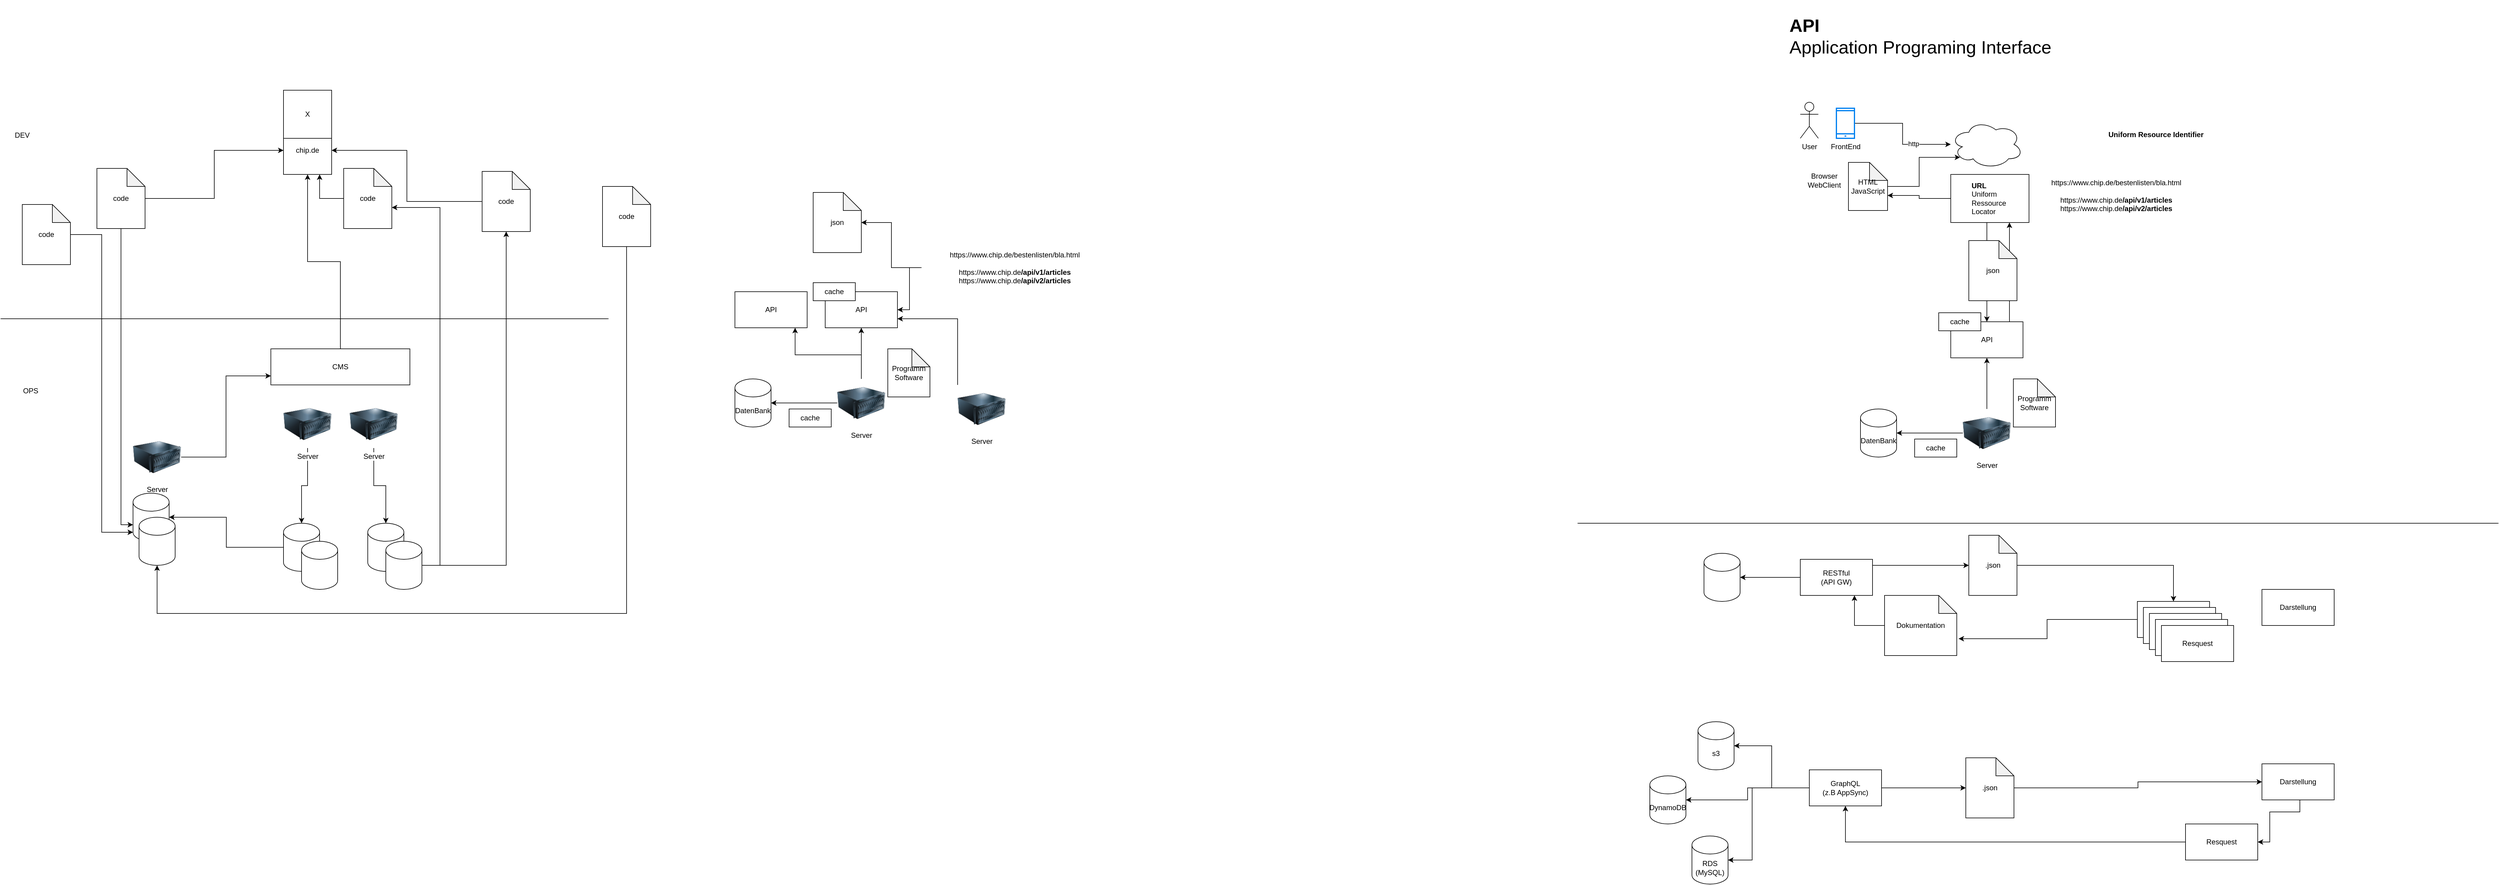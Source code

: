 <mxfile version="24.6.4" type="device">
  <diagram name="Seite-1" id="PUwBF07ftfBeqFrbT5Ts">
    <mxGraphModel dx="5880" dy="2188" grid="1" gridSize="10" guides="1" tooltips="1" connect="1" arrows="1" fold="1" page="1" pageScale="1" pageWidth="827" pageHeight="1169" math="0" shadow="0">
      <root>
        <mxCell id="0" />
        <mxCell id="1" parent="0" />
        <mxCell id="gbSJtvOBGEGAZwpAqEEM-1" value="&lt;b&gt;&lt;font style=&quot;font-size: 30px;&quot;&gt;API&amp;nbsp;&lt;/font&gt;&lt;/b&gt;&lt;div&gt;&lt;font style=&quot;font-size: 30px;&quot;&gt;Application Programing Interface&lt;/font&gt;&lt;/div&gt;" style="text;html=1;align=left;verticalAlign=middle;whiteSpace=wrap;rounded=0;" parent="1" vertex="1">
          <mxGeometry x="40" y="20" width="460" height="120" as="geometry" />
        </mxCell>
        <mxCell id="gbSJtvOBGEGAZwpAqEEM-2" value="" style="ellipse;shape=cloud;whiteSpace=wrap;html=1;" parent="1" vertex="1">
          <mxGeometry x="310" y="220" width="120" height="80" as="geometry" />
        </mxCell>
        <mxCell id="gbSJtvOBGEGAZwpAqEEM-3" value="User" style="shape=umlActor;verticalLabelPosition=bottom;verticalAlign=top;html=1;outlineConnect=0;" parent="1" vertex="1">
          <mxGeometry x="60" y="190" width="30" height="60" as="geometry" />
        </mxCell>
        <mxCell id="gbSJtvOBGEGAZwpAqEEM-5" style="edgeStyle=orthogonalEdgeStyle;rounded=0;orthogonalLoop=1;jettySize=auto;html=1;" parent="1" source="gbSJtvOBGEGAZwpAqEEM-4" target="gbSJtvOBGEGAZwpAqEEM-2" edge="1">
          <mxGeometry relative="1" as="geometry" />
        </mxCell>
        <mxCell id="gbSJtvOBGEGAZwpAqEEM-8" value="http" style="edgeLabel;html=1;align=center;verticalAlign=middle;resizable=0;points=[];" parent="gbSJtvOBGEGAZwpAqEEM-5" vertex="1" connectable="0">
          <mxGeometry x="0.364" y="1" relative="1" as="geometry">
            <mxPoint as="offset" />
          </mxGeometry>
        </mxCell>
        <mxCell id="gbSJtvOBGEGAZwpAqEEM-4" value="FrontEnd" style="html=1;verticalLabelPosition=bottom;align=center;labelBackgroundColor=#ffffff;verticalAlign=top;strokeWidth=2;strokeColor=#0080F0;shadow=0;dashed=0;shape=mxgraph.ios7.icons.smartphone;" parent="1" vertex="1">
          <mxGeometry x="120" y="200" width="30" height="50" as="geometry" />
        </mxCell>
        <mxCell id="gbSJtvOBGEGAZwpAqEEM-19" style="edgeStyle=orthogonalEdgeStyle;rounded=0;orthogonalLoop=1;jettySize=auto;html=1;" parent="1" source="gbSJtvOBGEGAZwpAqEEM-6" target="gbSJtvOBGEGAZwpAqEEM-7" edge="1">
          <mxGeometry relative="1" as="geometry" />
        </mxCell>
        <mxCell id="gbSJtvOBGEGAZwpAqEEM-20" style="edgeStyle=orthogonalEdgeStyle;rounded=0;orthogonalLoop=1;jettySize=auto;html=1;" parent="1" source="gbSJtvOBGEGAZwpAqEEM-6" target="gbSJtvOBGEGAZwpAqEEM-11" edge="1">
          <mxGeometry relative="1" as="geometry" />
        </mxCell>
        <mxCell id="gbSJtvOBGEGAZwpAqEEM-6" value="Server" style="image;html=1;image=img/lib/clip_art/computers/Server_128x128.png" parent="1" vertex="1">
          <mxGeometry x="330" y="700" width="80" height="80" as="geometry" />
        </mxCell>
        <mxCell id="gbSJtvOBGEGAZwpAqEEM-7" value="DatenBank" style="shape=cylinder3;whiteSpace=wrap;html=1;boundedLbl=1;backgroundOutline=1;size=15;" parent="1" vertex="1">
          <mxGeometry x="160" y="700" width="60" height="80" as="geometry" />
        </mxCell>
        <mxCell id="gbSJtvOBGEGAZwpAqEEM-9" value="&lt;div&gt;Browser&lt;/div&gt;&lt;div&gt;WebClient&lt;/div&gt;" style="text;html=1;align=center;verticalAlign=middle;whiteSpace=wrap;rounded=0;" parent="1" vertex="1">
          <mxGeometry x="60" y="290" width="80" height="60" as="geometry" />
        </mxCell>
        <mxCell id="gbSJtvOBGEGAZwpAqEEM-10" value="HTML&lt;div&gt;JavaScript&lt;/div&gt;" style="shape=note;whiteSpace=wrap;html=1;backgroundOutline=1;darkOpacity=0.05;" parent="1" vertex="1">
          <mxGeometry x="140" y="290" width="65" height="80" as="geometry" />
        </mxCell>
        <mxCell id="gbSJtvOBGEGAZwpAqEEM-23" style="edgeStyle=orthogonalEdgeStyle;rounded=0;orthogonalLoop=1;jettySize=auto;html=1;entryX=0.75;entryY=1;entryDx=0;entryDy=0;" parent="1" source="gbSJtvOBGEGAZwpAqEEM-11" target="gbSJtvOBGEGAZwpAqEEM-12" edge="1">
          <mxGeometry relative="1" as="geometry">
            <Array as="points">
              <mxPoint x="408" y="473" />
            </Array>
          </mxGeometry>
        </mxCell>
        <mxCell id="gbSJtvOBGEGAZwpAqEEM-11" value="API" style="rounded=0;whiteSpace=wrap;html=1;" parent="1" vertex="1">
          <mxGeometry x="310" y="555" width="120" height="60" as="geometry" />
        </mxCell>
        <mxCell id="gbSJtvOBGEGAZwpAqEEM-22" style="edgeStyle=orthogonalEdgeStyle;rounded=0;orthogonalLoop=1;jettySize=auto;html=1;" parent="1" source="gbSJtvOBGEGAZwpAqEEM-12" target="gbSJtvOBGEGAZwpAqEEM-11" edge="1">
          <mxGeometry relative="1" as="geometry">
            <Array as="points">
              <mxPoint x="370" y="430" />
              <mxPoint x="370" y="430" />
            </Array>
          </mxGeometry>
        </mxCell>
        <mxCell id="gbSJtvOBGEGAZwpAqEEM-12" value="&lt;div style=&quot;text-align: left;&quot;&gt;&lt;b&gt;&lt;span style=&quot;background-color: initial;&quot;&gt;URL&lt;/span&gt;&lt;br&gt;&lt;/b&gt;&lt;/div&gt;&lt;div style=&quot;text-align: left;&quot;&gt;&lt;span style=&quot;background-color: initial;&quot;&gt;Uniform&amp;nbsp;&lt;/span&gt;&lt;/div&gt;&lt;div style=&quot;text-align: left;&quot;&gt;&lt;span style=&quot;background-color: initial;&quot;&gt;Ressource&amp;nbsp;&lt;/span&gt;&lt;/div&gt;&lt;div style=&quot;text-align: left;&quot;&gt;&lt;span style=&quot;background-color: initial;&quot;&gt;Locator&lt;/span&gt;&lt;/div&gt;" style="rounded=0;whiteSpace=wrap;html=1;" parent="1" vertex="1">
          <mxGeometry x="310" y="310" width="130" height="80" as="geometry" />
        </mxCell>
        <mxCell id="gbSJtvOBGEGAZwpAqEEM-13" style="edgeStyle=orthogonalEdgeStyle;rounded=0;orthogonalLoop=1;jettySize=auto;html=1;entryX=0;entryY=0;entryDx=65;entryDy=55;entryPerimeter=0;" parent="1" source="gbSJtvOBGEGAZwpAqEEM-12" target="gbSJtvOBGEGAZwpAqEEM-10" edge="1">
          <mxGeometry relative="1" as="geometry" />
        </mxCell>
        <mxCell id="gbSJtvOBGEGAZwpAqEEM-14" style="edgeStyle=orthogonalEdgeStyle;rounded=0;orthogonalLoop=1;jettySize=auto;html=1;entryX=0.13;entryY=0.77;entryDx=0;entryDy=0;entryPerimeter=0;" parent="1" source="gbSJtvOBGEGAZwpAqEEM-10" target="gbSJtvOBGEGAZwpAqEEM-2" edge="1">
          <mxGeometry relative="1" as="geometry" />
        </mxCell>
        <mxCell id="gbSJtvOBGEGAZwpAqEEM-16" value="https://www.chip.de/bestenlisten/bla.html&lt;div&gt;&lt;br&gt;&lt;/div&gt;&lt;div&gt;https://www.chip.de&lt;b&gt;/api/v1/articles&lt;/b&gt;&lt;br&gt;&lt;/div&gt;&lt;div&gt;https://www.chip.de&lt;b&gt;/api/v2/articles&lt;/b&gt;&lt;b&gt;&lt;br&gt;&lt;/b&gt;&lt;/div&gt;" style="text;html=1;align=center;verticalAlign=middle;whiteSpace=wrap;rounded=0;" parent="1" vertex="1">
          <mxGeometry x="430" y="300" width="310" height="90" as="geometry" />
        </mxCell>
        <mxCell id="gbSJtvOBGEGAZwpAqEEM-17" value="&lt;b&gt;Uniform Resource Identifier&lt;/b&gt;" style="text;whiteSpace=wrap;html=1;" parent="1" vertex="1">
          <mxGeometry x="570" y="230" width="190" height="40" as="geometry" />
        </mxCell>
        <mxCell id="gbSJtvOBGEGAZwpAqEEM-21" value="Programm&lt;div&gt;Software&lt;/div&gt;" style="shape=note;whiteSpace=wrap;html=1;backgroundOutline=1;darkOpacity=0.05;" parent="1" vertex="1">
          <mxGeometry x="414" y="650" width="70" height="80" as="geometry" />
        </mxCell>
        <mxCell id="gbSJtvOBGEGAZwpAqEEM-24" value="json" style="shape=note;whiteSpace=wrap;html=1;backgroundOutline=1;darkOpacity=0.05;" parent="1" vertex="1">
          <mxGeometry x="340" y="420" width="80" height="100" as="geometry" />
        </mxCell>
        <mxCell id="gbSJtvOBGEGAZwpAqEEM-25" value="RESTful&lt;div&gt;(API GW)&lt;/div&gt;" style="rounded=0;whiteSpace=wrap;html=1;" parent="1" vertex="1">
          <mxGeometry x="60" y="950" width="120" height="60" as="geometry" />
        </mxCell>
        <mxCell id="gbSJtvOBGEGAZwpAqEEM-26" value="" style="endArrow=none;html=1;rounded=0;" parent="1" edge="1">
          <mxGeometry width="50" height="50" relative="1" as="geometry">
            <mxPoint x="-310" y="890" as="sourcePoint" />
            <mxPoint x="1220" y="890" as="targetPoint" />
          </mxGeometry>
        </mxCell>
        <mxCell id="gbSJtvOBGEGAZwpAqEEM-31" style="edgeStyle=orthogonalEdgeStyle;rounded=0;orthogonalLoop=1;jettySize=auto;html=1;entryX=0.75;entryY=1;entryDx=0;entryDy=0;" parent="1" source="gbSJtvOBGEGAZwpAqEEM-27" target="gbSJtvOBGEGAZwpAqEEM-25" edge="1">
          <mxGeometry relative="1" as="geometry" />
        </mxCell>
        <mxCell id="gbSJtvOBGEGAZwpAqEEM-27" value="Dokumentation" style="shape=note;whiteSpace=wrap;html=1;backgroundOutline=1;darkOpacity=0.05;" parent="1" vertex="1">
          <mxGeometry x="200" y="1010" width="120" height="100" as="geometry" />
        </mxCell>
        <mxCell id="gbSJtvOBGEGAZwpAqEEM-28" value="Resquest" style="rounded=0;whiteSpace=wrap;html=1;" parent="1" vertex="1">
          <mxGeometry x="620" y="1020" width="120" height="60" as="geometry" />
        </mxCell>
        <mxCell id="gbSJtvOBGEGAZwpAqEEM-30" style="edgeStyle=orthogonalEdgeStyle;rounded=0;orthogonalLoop=1;jettySize=auto;html=1;entryX=1.025;entryY=0.72;entryDx=0;entryDy=0;entryPerimeter=0;" parent="1" source="gbSJtvOBGEGAZwpAqEEM-28" target="gbSJtvOBGEGAZwpAqEEM-27" edge="1">
          <mxGeometry relative="1" as="geometry" />
        </mxCell>
        <mxCell id="gbSJtvOBGEGAZwpAqEEM-34" style="edgeStyle=orthogonalEdgeStyle;rounded=0;orthogonalLoop=1;jettySize=auto;html=1;" parent="1" source="gbSJtvOBGEGAZwpAqEEM-32" target="gbSJtvOBGEGAZwpAqEEM-28" edge="1">
          <mxGeometry relative="1" as="geometry" />
        </mxCell>
        <mxCell id="gbSJtvOBGEGAZwpAqEEM-32" value=".json" style="shape=note;whiteSpace=wrap;html=1;backgroundOutline=1;darkOpacity=0.05;" parent="1" vertex="1">
          <mxGeometry x="340" y="910" width="80" height="100" as="geometry" />
        </mxCell>
        <mxCell id="gbSJtvOBGEGAZwpAqEEM-33" style="edgeStyle=orthogonalEdgeStyle;rounded=0;orthogonalLoop=1;jettySize=auto;html=1;entryX=0;entryY=0.5;entryDx=0;entryDy=0;entryPerimeter=0;" parent="1" source="gbSJtvOBGEGAZwpAqEEM-25" target="gbSJtvOBGEGAZwpAqEEM-32" edge="1">
          <mxGeometry relative="1" as="geometry">
            <Array as="points">
              <mxPoint x="220" y="960" />
              <mxPoint x="220" y="960" />
            </Array>
          </mxGeometry>
        </mxCell>
        <mxCell id="gbSJtvOBGEGAZwpAqEEM-47" style="edgeStyle=orthogonalEdgeStyle;rounded=0;orthogonalLoop=1;jettySize=auto;html=1;" parent="1" source="gbSJtvOBGEGAZwpAqEEM-35" target="gbSJtvOBGEGAZwpAqEEM-36" edge="1">
          <mxGeometry relative="1" as="geometry" />
        </mxCell>
        <mxCell id="gbSJtvOBGEGAZwpAqEEM-53" style="edgeStyle=orthogonalEdgeStyle;rounded=0;orthogonalLoop=1;jettySize=auto;html=1;" parent="1" source="gbSJtvOBGEGAZwpAqEEM-35" target="gbSJtvOBGEGAZwpAqEEM-50" edge="1">
          <mxGeometry relative="1" as="geometry" />
        </mxCell>
        <mxCell id="gbSJtvOBGEGAZwpAqEEM-54" style="edgeStyle=orthogonalEdgeStyle;rounded=0;orthogonalLoop=1;jettySize=auto;html=1;" parent="1" source="gbSJtvOBGEGAZwpAqEEM-35" target="gbSJtvOBGEGAZwpAqEEM-52" edge="1">
          <mxGeometry relative="1" as="geometry" />
        </mxCell>
        <mxCell id="gbSJtvOBGEGAZwpAqEEM-55" style="edgeStyle=orthogonalEdgeStyle;rounded=0;orthogonalLoop=1;jettySize=auto;html=1;" parent="1" source="gbSJtvOBGEGAZwpAqEEM-35" target="gbSJtvOBGEGAZwpAqEEM-51" edge="1">
          <mxGeometry relative="1" as="geometry">
            <Array as="points">
              <mxPoint x="-20" y="1330" />
              <mxPoint x="-20" y="1450" />
            </Array>
          </mxGeometry>
        </mxCell>
        <mxCell id="gbSJtvOBGEGAZwpAqEEM-35" value="GraphQL&lt;div&gt;(z.B AppSync)&lt;/div&gt;" style="rounded=0;whiteSpace=wrap;html=1;" parent="1" vertex="1">
          <mxGeometry x="75" y="1300" width="120" height="60" as="geometry" />
        </mxCell>
        <mxCell id="gbSJtvOBGEGAZwpAqEEM-43" style="edgeStyle=orthogonalEdgeStyle;rounded=0;orthogonalLoop=1;jettySize=auto;html=1;entryX=0;entryY=0.5;entryDx=0;entryDy=0;" parent="1" source="gbSJtvOBGEGAZwpAqEEM-36" target="gbSJtvOBGEGAZwpAqEEM-42" edge="1">
          <mxGeometry relative="1" as="geometry" />
        </mxCell>
        <mxCell id="gbSJtvOBGEGAZwpAqEEM-36" value=".json" style="shape=note;whiteSpace=wrap;html=1;backgroundOutline=1;darkOpacity=0.05;" parent="1" vertex="1">
          <mxGeometry x="335" y="1280" width="80" height="100" as="geometry" />
        </mxCell>
        <mxCell id="gbSJtvOBGEGAZwpAqEEM-37" value="Resquest" style="rounded=0;whiteSpace=wrap;html=1;" parent="1" vertex="1">
          <mxGeometry x="630" y="1030" width="120" height="60" as="geometry" />
        </mxCell>
        <mxCell id="gbSJtvOBGEGAZwpAqEEM-38" value="Resquest" style="rounded=0;whiteSpace=wrap;html=1;" parent="1" vertex="1">
          <mxGeometry x="640" y="1040" width="120" height="60" as="geometry" />
        </mxCell>
        <mxCell id="gbSJtvOBGEGAZwpAqEEM-39" value="Resquest" style="rounded=0;whiteSpace=wrap;html=1;" parent="1" vertex="1">
          <mxGeometry x="650" y="1050" width="120" height="60" as="geometry" />
        </mxCell>
        <mxCell id="gbSJtvOBGEGAZwpAqEEM-40" value="Resquest" style="rounded=0;whiteSpace=wrap;html=1;" parent="1" vertex="1">
          <mxGeometry x="660" y="1060" width="120" height="60" as="geometry" />
        </mxCell>
        <mxCell id="gbSJtvOBGEGAZwpAqEEM-41" value="Darstellung" style="rounded=0;whiteSpace=wrap;html=1;" parent="1" vertex="1">
          <mxGeometry x="827" y="1000" width="120" height="60" as="geometry" />
        </mxCell>
        <mxCell id="gbSJtvOBGEGAZwpAqEEM-45" style="edgeStyle=orthogonalEdgeStyle;rounded=0;orthogonalLoop=1;jettySize=auto;html=1;entryX=1;entryY=0.5;entryDx=0;entryDy=0;" parent="1" source="gbSJtvOBGEGAZwpAqEEM-42" target="gbSJtvOBGEGAZwpAqEEM-44" edge="1">
          <mxGeometry relative="1" as="geometry">
            <Array as="points">
              <mxPoint x="890" y="1370" />
              <mxPoint x="840" y="1370" />
              <mxPoint x="840" y="1420" />
            </Array>
          </mxGeometry>
        </mxCell>
        <mxCell id="gbSJtvOBGEGAZwpAqEEM-42" value="Darstellung" style="rounded=0;whiteSpace=wrap;html=1;" parent="1" vertex="1">
          <mxGeometry x="827" y="1290" width="120" height="60" as="geometry" />
        </mxCell>
        <mxCell id="gbSJtvOBGEGAZwpAqEEM-46" style="edgeStyle=orthogonalEdgeStyle;rounded=0;orthogonalLoop=1;jettySize=auto;html=1;" parent="1" source="gbSJtvOBGEGAZwpAqEEM-44" target="gbSJtvOBGEGAZwpAqEEM-35" edge="1">
          <mxGeometry relative="1" as="geometry" />
        </mxCell>
        <mxCell id="gbSJtvOBGEGAZwpAqEEM-44" value="Resquest" style="rounded=0;whiteSpace=wrap;html=1;" parent="1" vertex="1">
          <mxGeometry x="700" y="1390" width="120" height="60" as="geometry" />
        </mxCell>
        <mxCell id="gbSJtvOBGEGAZwpAqEEM-48" value="" style="shape=cylinder3;whiteSpace=wrap;html=1;boundedLbl=1;backgroundOutline=1;size=15;" parent="1" vertex="1">
          <mxGeometry x="-100" y="940" width="60" height="80" as="geometry" />
        </mxCell>
        <mxCell id="gbSJtvOBGEGAZwpAqEEM-49" style="edgeStyle=orthogonalEdgeStyle;rounded=0;orthogonalLoop=1;jettySize=auto;html=1;entryX=1;entryY=0.5;entryDx=0;entryDy=0;entryPerimeter=0;" parent="1" source="gbSJtvOBGEGAZwpAqEEM-25" target="gbSJtvOBGEGAZwpAqEEM-48" edge="1">
          <mxGeometry relative="1" as="geometry" />
        </mxCell>
        <mxCell id="gbSJtvOBGEGAZwpAqEEM-50" value="s3" style="shape=cylinder3;whiteSpace=wrap;html=1;boundedLbl=1;backgroundOutline=1;size=15;" parent="1" vertex="1">
          <mxGeometry x="-110" y="1220" width="60" height="80" as="geometry" />
        </mxCell>
        <mxCell id="gbSJtvOBGEGAZwpAqEEM-51" value="RDS (MySQL)" style="shape=cylinder3;whiteSpace=wrap;html=1;boundedLbl=1;backgroundOutline=1;size=15;" parent="1" vertex="1">
          <mxGeometry x="-120" y="1410" width="60" height="80" as="geometry" />
        </mxCell>
        <mxCell id="gbSJtvOBGEGAZwpAqEEM-52" value="DynamoDB" style="shape=cylinder3;whiteSpace=wrap;html=1;boundedLbl=1;backgroundOutline=1;size=15;" parent="1" vertex="1">
          <mxGeometry x="-190" y="1310" width="60" height="80" as="geometry" />
        </mxCell>
        <mxCell id="gbSJtvOBGEGAZwpAqEEM-56" value="cache" style="rounded=0;whiteSpace=wrap;html=1;" parent="1" vertex="1">
          <mxGeometry x="250" y="750" width="70" height="30" as="geometry" />
        </mxCell>
        <mxCell id="gbSJtvOBGEGAZwpAqEEM-57" value="cache" style="rounded=0;whiteSpace=wrap;html=1;" parent="1" vertex="1">
          <mxGeometry x="290" y="540" width="70" height="30" as="geometry" />
        </mxCell>
        <mxCell id="gbSJtvOBGEGAZwpAqEEM-58" style="edgeStyle=orthogonalEdgeStyle;rounded=0;orthogonalLoop=1;jettySize=auto;html=1;" parent="1" source="gbSJtvOBGEGAZwpAqEEM-60" target="gbSJtvOBGEGAZwpAqEEM-61" edge="1">
          <mxGeometry relative="1" as="geometry" />
        </mxCell>
        <mxCell id="gbSJtvOBGEGAZwpAqEEM-59" style="edgeStyle=orthogonalEdgeStyle;rounded=0;orthogonalLoop=1;jettySize=auto;html=1;" parent="1" source="gbSJtvOBGEGAZwpAqEEM-60" target="gbSJtvOBGEGAZwpAqEEM-62" edge="1">
          <mxGeometry relative="1" as="geometry" />
        </mxCell>
        <mxCell id="gbSJtvOBGEGAZwpAqEEM-101" style="edgeStyle=orthogonalEdgeStyle;rounded=0;orthogonalLoop=1;jettySize=auto;html=1;" parent="1" source="gbSJtvOBGEGAZwpAqEEM-60" target="gbSJtvOBGEGAZwpAqEEM-100" edge="1">
          <mxGeometry relative="1" as="geometry">
            <Array as="points">
              <mxPoint x="-1500" y="610" />
              <mxPoint x="-1610" y="610" />
            </Array>
          </mxGeometry>
        </mxCell>
        <mxCell id="gbSJtvOBGEGAZwpAqEEM-60" value="Server" style="image;html=1;image=img/lib/clip_art/computers/Server_128x128.png" parent="1" vertex="1">
          <mxGeometry x="-1540" y="650" width="80" height="80" as="geometry" />
        </mxCell>
        <mxCell id="gbSJtvOBGEGAZwpAqEEM-61" value="DatenBank" style="shape=cylinder3;whiteSpace=wrap;html=1;boundedLbl=1;backgroundOutline=1;size=15;" parent="1" vertex="1">
          <mxGeometry x="-1710" y="650" width="60" height="80" as="geometry" />
        </mxCell>
        <mxCell id="gbSJtvOBGEGAZwpAqEEM-62" value="API" style="rounded=0;whiteSpace=wrap;html=1;" parent="1" vertex="1">
          <mxGeometry x="-1560" y="505" width="120" height="60" as="geometry" />
        </mxCell>
        <mxCell id="gbSJtvOBGEGAZwpAqEEM-63" value="Programm&lt;div&gt;Software&lt;/div&gt;" style="shape=note;whiteSpace=wrap;html=1;backgroundOutline=1;darkOpacity=0.05;" parent="1" vertex="1">
          <mxGeometry x="-1456" y="600" width="70" height="80" as="geometry" />
        </mxCell>
        <mxCell id="gbSJtvOBGEGAZwpAqEEM-64" value="json" style="shape=note;whiteSpace=wrap;html=1;backgroundOutline=1;darkOpacity=0.05;" parent="1" vertex="1">
          <mxGeometry x="-1580" y="340" width="80" height="100" as="geometry" />
        </mxCell>
        <mxCell id="gbSJtvOBGEGAZwpAqEEM-65" value="cache" style="rounded=0;whiteSpace=wrap;html=1;" parent="1" vertex="1">
          <mxGeometry x="-1620" y="700" width="70" height="30" as="geometry" />
        </mxCell>
        <mxCell id="gbSJtvOBGEGAZwpAqEEM-66" value="cache" style="rounded=0;whiteSpace=wrap;html=1;" parent="1" vertex="1">
          <mxGeometry x="-1580" y="490" width="70" height="30" as="geometry" />
        </mxCell>
        <mxCell id="gbSJtvOBGEGAZwpAqEEM-73" style="edgeStyle=orthogonalEdgeStyle;rounded=0;orthogonalLoop=1;jettySize=auto;html=1;" parent="1" source="gbSJtvOBGEGAZwpAqEEM-67" target="gbSJtvOBGEGAZwpAqEEM-72" edge="1">
          <mxGeometry relative="1" as="geometry" />
        </mxCell>
        <mxCell id="gbSJtvOBGEGAZwpAqEEM-67" value="Server" style="image;html=1;image=img/lib/clip_art/computers/Server_128x128.png" parent="1" vertex="1">
          <mxGeometry x="-2460" y="685" width="80" height="80" as="geometry" />
        </mxCell>
        <mxCell id="gbSJtvOBGEGAZwpAqEEM-77" style="edgeStyle=orthogonalEdgeStyle;rounded=0;orthogonalLoop=1;jettySize=auto;html=1;" parent="1" source="gbSJtvOBGEGAZwpAqEEM-68" target="gbSJtvOBGEGAZwpAqEEM-75" edge="1">
          <mxGeometry relative="1" as="geometry" />
        </mxCell>
        <mxCell id="gbSJtvOBGEGAZwpAqEEM-68" value="Server" style="image;html=1;image=img/lib/clip_art/computers/Server_128x128.png" parent="1" vertex="1">
          <mxGeometry x="-2350" y="685" width="80" height="80" as="geometry" />
        </mxCell>
        <mxCell id="gbSJtvOBGEGAZwpAqEEM-69" value="chip.de" style="whiteSpace=wrap;html=1;aspect=fixed;" parent="1" vertex="1">
          <mxGeometry x="-2460" y="230" width="80" height="80" as="geometry" />
        </mxCell>
        <mxCell id="gbSJtvOBGEGAZwpAqEEM-71" style="edgeStyle=orthogonalEdgeStyle;rounded=0;orthogonalLoop=1;jettySize=auto;html=1;" parent="1" source="gbSJtvOBGEGAZwpAqEEM-70" target="gbSJtvOBGEGAZwpAqEEM-69" edge="1">
          <mxGeometry relative="1" as="geometry" />
        </mxCell>
        <mxCell id="gbSJtvOBGEGAZwpAqEEM-70" value="CMS" style="rounded=0;whiteSpace=wrap;html=1;" parent="1" vertex="1">
          <mxGeometry x="-2481" y="600" width="231" height="60" as="geometry" />
        </mxCell>
        <mxCell id="gbSJtvOBGEGAZwpAqEEM-89" style="edgeStyle=orthogonalEdgeStyle;rounded=0;orthogonalLoop=1;jettySize=auto;html=1;" parent="1" source="gbSJtvOBGEGAZwpAqEEM-72" target="gbSJtvOBGEGAZwpAqEEM-87" edge="1">
          <mxGeometry relative="1" as="geometry" />
        </mxCell>
        <mxCell id="gbSJtvOBGEGAZwpAqEEM-72" value="" style="shape=cylinder3;whiteSpace=wrap;html=1;boundedLbl=1;backgroundOutline=1;size=15;" parent="1" vertex="1">
          <mxGeometry x="-2460" y="890" width="60" height="80" as="geometry" />
        </mxCell>
        <mxCell id="gbSJtvOBGEGAZwpAqEEM-74" value="" style="shape=cylinder3;whiteSpace=wrap;html=1;boundedLbl=1;backgroundOutline=1;size=15;" parent="1" vertex="1">
          <mxGeometry x="-2430" y="920" width="60" height="80" as="geometry" />
        </mxCell>
        <mxCell id="gbSJtvOBGEGAZwpAqEEM-75" value="" style="shape=cylinder3;whiteSpace=wrap;html=1;boundedLbl=1;backgroundOutline=1;size=15;" parent="1" vertex="1">
          <mxGeometry x="-2320" y="890" width="60" height="80" as="geometry" />
        </mxCell>
        <mxCell id="gbSJtvOBGEGAZwpAqEEM-76" value="" style="shape=cylinder3;whiteSpace=wrap;html=1;boundedLbl=1;backgroundOutline=1;size=15;" parent="1" vertex="1">
          <mxGeometry x="-2290" y="920" width="60" height="80" as="geometry" />
        </mxCell>
        <mxCell id="gbSJtvOBGEGAZwpAqEEM-79" style="edgeStyle=orthogonalEdgeStyle;rounded=0;orthogonalLoop=1;jettySize=auto;html=1;entryX=0.75;entryY=1;entryDx=0;entryDy=0;" parent="1" source="gbSJtvOBGEGAZwpAqEEM-78" target="gbSJtvOBGEGAZwpAqEEM-69" edge="1">
          <mxGeometry relative="1" as="geometry" />
        </mxCell>
        <mxCell id="gbSJtvOBGEGAZwpAqEEM-78" value="code" style="shape=note;whiteSpace=wrap;html=1;backgroundOutline=1;darkOpacity=0.05;" parent="1" vertex="1">
          <mxGeometry x="-2360" y="300" width="80" height="100" as="geometry" />
        </mxCell>
        <mxCell id="gbSJtvOBGEGAZwpAqEEM-80" style="edgeStyle=orthogonalEdgeStyle;rounded=0;orthogonalLoop=1;jettySize=auto;html=1;entryX=0;entryY=0;entryDx=80;entryDy=65;entryPerimeter=0;" parent="1" source="gbSJtvOBGEGAZwpAqEEM-76" target="gbSJtvOBGEGAZwpAqEEM-78" edge="1">
          <mxGeometry relative="1" as="geometry">
            <Array as="points">
              <mxPoint x="-2200" y="960" />
              <mxPoint x="-2200" y="365" />
            </Array>
          </mxGeometry>
        </mxCell>
        <mxCell id="gbSJtvOBGEGAZwpAqEEM-83" style="edgeStyle=orthogonalEdgeStyle;rounded=0;orthogonalLoop=1;jettySize=auto;html=1;" parent="1" source="gbSJtvOBGEGAZwpAqEEM-81" target="gbSJtvOBGEGAZwpAqEEM-69" edge="1">
          <mxGeometry relative="1" as="geometry" />
        </mxCell>
        <mxCell id="gbSJtvOBGEGAZwpAqEEM-81" value="code" style="shape=note;whiteSpace=wrap;html=1;backgroundOutline=1;darkOpacity=0.05;" parent="1" vertex="1">
          <mxGeometry x="-2130" y="305" width="80" height="100" as="geometry" />
        </mxCell>
        <mxCell id="gbSJtvOBGEGAZwpAqEEM-82" style="edgeStyle=orthogonalEdgeStyle;rounded=0;orthogonalLoop=1;jettySize=auto;html=1;entryX=0.5;entryY=1;entryDx=0;entryDy=0;entryPerimeter=0;" parent="1" source="gbSJtvOBGEGAZwpAqEEM-76" target="gbSJtvOBGEGAZwpAqEEM-81" edge="1">
          <mxGeometry relative="1" as="geometry" />
        </mxCell>
        <mxCell id="gbSJtvOBGEGAZwpAqEEM-85" style="edgeStyle=orthogonalEdgeStyle;rounded=0;orthogonalLoop=1;jettySize=auto;html=1;entryX=0;entryY=0.5;entryDx=0;entryDy=0;" parent="1" source="gbSJtvOBGEGAZwpAqEEM-84" target="gbSJtvOBGEGAZwpAqEEM-69" edge="1">
          <mxGeometry relative="1" as="geometry" />
        </mxCell>
        <mxCell id="gbSJtvOBGEGAZwpAqEEM-84" value="code" style="shape=note;whiteSpace=wrap;html=1;backgroundOutline=1;darkOpacity=0.05;" parent="1" vertex="1">
          <mxGeometry x="-2770" y="300" width="80" height="100" as="geometry" />
        </mxCell>
        <mxCell id="gbSJtvOBGEGAZwpAqEEM-90" style="edgeStyle=orthogonalEdgeStyle;rounded=0;orthogonalLoop=1;jettySize=auto;html=1;entryX=0;entryY=0.75;entryDx=0;entryDy=0;" parent="1" source="gbSJtvOBGEGAZwpAqEEM-86" target="gbSJtvOBGEGAZwpAqEEM-70" edge="1">
          <mxGeometry relative="1" as="geometry" />
        </mxCell>
        <mxCell id="gbSJtvOBGEGAZwpAqEEM-86" value="Server" style="image;html=1;image=img/lib/clip_art/computers/Server_128x128.png" parent="1" vertex="1">
          <mxGeometry x="-2710" y="740" width="80" height="80" as="geometry" />
        </mxCell>
        <mxCell id="gbSJtvOBGEGAZwpAqEEM-87" value="" style="shape=cylinder3;whiteSpace=wrap;html=1;boundedLbl=1;backgroundOutline=1;size=15;" parent="1" vertex="1">
          <mxGeometry x="-2710" y="840" width="60" height="80" as="geometry" />
        </mxCell>
        <mxCell id="gbSJtvOBGEGAZwpAqEEM-88" style="edgeStyle=orthogonalEdgeStyle;rounded=0;orthogonalLoop=1;jettySize=auto;html=1;entryX=0;entryY=0;entryDx=0;entryDy=52.5;entryPerimeter=0;" parent="1" source="gbSJtvOBGEGAZwpAqEEM-84" target="gbSJtvOBGEGAZwpAqEEM-87" edge="1">
          <mxGeometry relative="1" as="geometry" />
        </mxCell>
        <mxCell id="gbSJtvOBGEGAZwpAqEEM-91" value="code" style="shape=note;whiteSpace=wrap;html=1;backgroundOutline=1;darkOpacity=0.05;" parent="1" vertex="1">
          <mxGeometry x="-2894" y="360" width="80" height="100" as="geometry" />
        </mxCell>
        <mxCell id="gbSJtvOBGEGAZwpAqEEM-92" style="edgeStyle=orthogonalEdgeStyle;rounded=0;orthogonalLoop=1;jettySize=auto;html=1;entryX=0;entryY=1;entryDx=0;entryDy=-15;entryPerimeter=0;" parent="1" source="gbSJtvOBGEGAZwpAqEEM-91" target="gbSJtvOBGEGAZwpAqEEM-87" edge="1">
          <mxGeometry relative="1" as="geometry" />
        </mxCell>
        <mxCell id="gbSJtvOBGEGAZwpAqEEM-93" value="X" style="whiteSpace=wrap;html=1;aspect=fixed;" parent="1" vertex="1">
          <mxGeometry x="-2460" y="170" width="80" height="80" as="geometry" />
        </mxCell>
        <mxCell id="gbSJtvOBGEGAZwpAqEEM-94" value="" style="endArrow=none;html=1;rounded=0;" parent="1" edge="1">
          <mxGeometry width="50" height="50" relative="1" as="geometry">
            <mxPoint x="-2930" y="550" as="sourcePoint" />
            <mxPoint x="-1920" y="550" as="targetPoint" />
          </mxGeometry>
        </mxCell>
        <mxCell id="gbSJtvOBGEGAZwpAqEEM-95" value="" style="shape=cylinder3;whiteSpace=wrap;html=1;boundedLbl=1;backgroundOutline=1;size=15;" parent="1" vertex="1">
          <mxGeometry x="-2700" y="880" width="60" height="80" as="geometry" />
        </mxCell>
        <mxCell id="gbSJtvOBGEGAZwpAqEEM-96" value="DEV" style="text;html=1;align=center;verticalAlign=middle;whiteSpace=wrap;rounded=0;" parent="1" vertex="1">
          <mxGeometry x="-2924" y="230" width="60" height="30" as="geometry" />
        </mxCell>
        <mxCell id="gbSJtvOBGEGAZwpAqEEM-97" value="OPS" style="text;html=1;align=center;verticalAlign=middle;whiteSpace=wrap;rounded=0;" parent="1" vertex="1">
          <mxGeometry x="-2910" y="655" width="60" height="30" as="geometry" />
        </mxCell>
        <mxCell id="gbSJtvOBGEGAZwpAqEEM-98" value="code" style="shape=note;whiteSpace=wrap;html=1;backgroundOutline=1;darkOpacity=0.05;" parent="1" vertex="1">
          <mxGeometry x="-1930" y="330" width="80" height="100" as="geometry" />
        </mxCell>
        <mxCell id="gbSJtvOBGEGAZwpAqEEM-99" style="edgeStyle=orthogonalEdgeStyle;rounded=0;orthogonalLoop=1;jettySize=auto;html=1;entryX=0.5;entryY=1;entryDx=0;entryDy=0;entryPerimeter=0;" parent="1" source="gbSJtvOBGEGAZwpAqEEM-98" target="gbSJtvOBGEGAZwpAqEEM-95" edge="1">
          <mxGeometry relative="1" as="geometry">
            <Array as="points">
              <mxPoint x="-1890" y="1040" />
              <mxPoint x="-2670" y="1040" />
            </Array>
          </mxGeometry>
        </mxCell>
        <mxCell id="gbSJtvOBGEGAZwpAqEEM-100" value="API" style="rounded=0;whiteSpace=wrap;html=1;" parent="1" vertex="1">
          <mxGeometry x="-1710" y="505" width="120" height="60" as="geometry" />
        </mxCell>
        <mxCell id="gbSJtvOBGEGAZwpAqEEM-103" style="edgeStyle=orthogonalEdgeStyle;rounded=0;orthogonalLoop=1;jettySize=auto;html=1;entryX=1;entryY=0.5;entryDx=0;entryDy=0;" parent="1" source="gbSJtvOBGEGAZwpAqEEM-102" target="gbSJtvOBGEGAZwpAqEEM-62" edge="1">
          <mxGeometry relative="1" as="geometry" />
        </mxCell>
        <mxCell id="gbSJtvOBGEGAZwpAqEEM-104" style="edgeStyle=orthogonalEdgeStyle;rounded=0;orthogonalLoop=1;jettySize=auto;html=1;" parent="1" source="gbSJtvOBGEGAZwpAqEEM-102" target="gbSJtvOBGEGAZwpAqEEM-64" edge="1">
          <mxGeometry relative="1" as="geometry" />
        </mxCell>
        <mxCell id="gbSJtvOBGEGAZwpAqEEM-102" value="https://www.chip.de/bestenlisten/bla.html&lt;div&gt;&lt;br&gt;&lt;/div&gt;&lt;div&gt;https://www.chip.de&lt;b&gt;/api/v1/articles&lt;/b&gt;&lt;br&gt;&lt;/div&gt;&lt;div&gt;https://www.chip.de&lt;b&gt;/api/v2/articles&lt;/b&gt;&lt;b&gt;&lt;br&gt;&lt;/b&gt;&lt;/div&gt;" style="text;html=1;align=center;verticalAlign=middle;whiteSpace=wrap;rounded=0;" parent="1" vertex="1">
          <mxGeometry x="-1400" y="420" width="310" height="90" as="geometry" />
        </mxCell>
        <mxCell id="gbSJtvOBGEGAZwpAqEEM-106" style="edgeStyle=orthogonalEdgeStyle;rounded=0;orthogonalLoop=1;jettySize=auto;html=1;" parent="1" source="gbSJtvOBGEGAZwpAqEEM-105" target="gbSJtvOBGEGAZwpAqEEM-62" edge="1">
          <mxGeometry relative="1" as="geometry">
            <Array as="points">
              <mxPoint x="-1340" y="550" />
            </Array>
          </mxGeometry>
        </mxCell>
        <mxCell id="gbSJtvOBGEGAZwpAqEEM-105" value="Server" style="image;html=1;image=img/lib/clip_art/computers/Server_128x128.png" parent="1" vertex="1">
          <mxGeometry x="-1340" y="660" width="80" height="80" as="geometry" />
        </mxCell>
      </root>
    </mxGraphModel>
  </diagram>
</mxfile>

